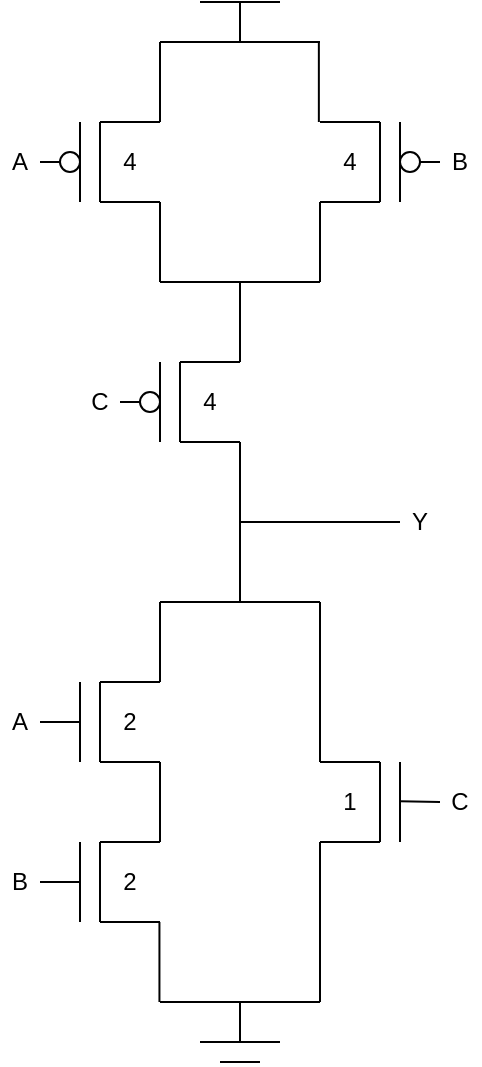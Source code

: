 <mxfile version="26.2.5">
  <diagram name="Page-1" id="3DtSC29LpzF9sRXxUmHe">
    <mxGraphModel dx="980" dy="526" grid="1" gridSize="10" guides="1" tooltips="1" connect="1" arrows="1" fold="1" page="1" pageScale="1" pageWidth="850" pageHeight="1100" math="0" shadow="0">
      <root>
        <mxCell id="0" />
        <mxCell id="1" parent="0" />
        <mxCell id="mSR1EGi9H52Qq8BrN1vQ-5" value="" style="group" vertex="1" connectable="0" parent="1">
          <mxGeometry x="280" y="400" width="40" height="40" as="geometry" />
        </mxCell>
        <mxCell id="mSR1EGi9H52Qq8BrN1vQ-1" value="" style="endArrow=none;html=1;rounded=0;" edge="1" parent="mSR1EGi9H52Qq8BrN1vQ-5">
          <mxGeometry width="50" height="50" relative="1" as="geometry">
            <mxPoint x="10" y="40" as="sourcePoint" />
            <mxPoint x="10" as="targetPoint" />
          </mxGeometry>
        </mxCell>
        <mxCell id="mSR1EGi9H52Qq8BrN1vQ-2" value="" style="endArrow=none;html=1;rounded=0;" edge="1" parent="mSR1EGi9H52Qq8BrN1vQ-5">
          <mxGeometry width="50" height="50" relative="1" as="geometry">
            <mxPoint y="40" as="sourcePoint" />
            <mxPoint as="targetPoint" />
          </mxGeometry>
        </mxCell>
        <mxCell id="mSR1EGi9H52Qq8BrN1vQ-3" value="" style="endArrow=none;html=1;rounded=0;" edge="1" parent="mSR1EGi9H52Qq8BrN1vQ-5">
          <mxGeometry width="50" height="50" relative="1" as="geometry">
            <mxPoint x="40" as="sourcePoint" />
            <mxPoint x="10" as="targetPoint" />
          </mxGeometry>
        </mxCell>
        <mxCell id="mSR1EGi9H52Qq8BrN1vQ-4" value="" style="endArrow=none;html=1;rounded=0;" edge="1" parent="mSR1EGi9H52Qq8BrN1vQ-5">
          <mxGeometry width="50" height="50" relative="1" as="geometry">
            <mxPoint x="40" y="40" as="sourcePoint" />
            <mxPoint x="10" y="40" as="targetPoint" />
          </mxGeometry>
        </mxCell>
        <mxCell id="mSR1EGi9H52Qq8BrN1vQ-74" value="2" style="text;html=1;align=center;verticalAlign=middle;whiteSpace=wrap;rounded=0;" vertex="1" parent="mSR1EGi9H52Qq8BrN1vQ-5">
          <mxGeometry x="10" y="10" width="30" height="20" as="geometry" />
        </mxCell>
        <mxCell id="mSR1EGi9H52Qq8BrN1vQ-6" value="" style="group" vertex="1" connectable="0" parent="1">
          <mxGeometry x="280" y="480" width="40" height="40" as="geometry" />
        </mxCell>
        <mxCell id="mSR1EGi9H52Qq8BrN1vQ-7" value="" style="endArrow=none;html=1;rounded=0;" edge="1" parent="mSR1EGi9H52Qq8BrN1vQ-6">
          <mxGeometry width="50" height="50" relative="1" as="geometry">
            <mxPoint x="10" y="40" as="sourcePoint" />
            <mxPoint x="10" as="targetPoint" />
          </mxGeometry>
        </mxCell>
        <mxCell id="mSR1EGi9H52Qq8BrN1vQ-8" value="" style="endArrow=none;html=1;rounded=0;" edge="1" parent="mSR1EGi9H52Qq8BrN1vQ-6">
          <mxGeometry width="50" height="50" relative="1" as="geometry">
            <mxPoint y="40" as="sourcePoint" />
            <mxPoint as="targetPoint" />
          </mxGeometry>
        </mxCell>
        <mxCell id="mSR1EGi9H52Qq8BrN1vQ-9" value="" style="endArrow=none;html=1;rounded=0;" edge="1" parent="mSR1EGi9H52Qq8BrN1vQ-6">
          <mxGeometry width="50" height="50" relative="1" as="geometry">
            <mxPoint x="40" as="sourcePoint" />
            <mxPoint x="10" as="targetPoint" />
          </mxGeometry>
        </mxCell>
        <mxCell id="mSR1EGi9H52Qq8BrN1vQ-10" value="" style="endArrow=none;html=1;rounded=0;" edge="1" parent="mSR1EGi9H52Qq8BrN1vQ-6">
          <mxGeometry width="50" height="50" relative="1" as="geometry">
            <mxPoint x="40" y="40" as="sourcePoint" />
            <mxPoint x="10" y="40" as="targetPoint" />
          </mxGeometry>
        </mxCell>
        <mxCell id="mSR1EGi9H52Qq8BrN1vQ-75" value="2" style="text;html=1;align=center;verticalAlign=middle;whiteSpace=wrap;rounded=0;" vertex="1" parent="mSR1EGi9H52Qq8BrN1vQ-6">
          <mxGeometry x="10" y="10" width="30" height="20" as="geometry" />
        </mxCell>
        <mxCell id="mSR1EGi9H52Qq8BrN1vQ-11" value="" style="group;rotation=-180;" vertex="1" connectable="0" parent="1">
          <mxGeometry x="400" y="440" width="40" height="40" as="geometry" />
        </mxCell>
        <mxCell id="mSR1EGi9H52Qq8BrN1vQ-12" value="" style="endArrow=none;html=1;rounded=0;" edge="1" parent="mSR1EGi9H52Qq8BrN1vQ-11">
          <mxGeometry width="50" height="50" relative="1" as="geometry">
            <mxPoint x="30" as="sourcePoint" />
            <mxPoint x="30" y="40" as="targetPoint" />
          </mxGeometry>
        </mxCell>
        <mxCell id="mSR1EGi9H52Qq8BrN1vQ-13" value="" style="endArrow=none;html=1;rounded=0;" edge="1" parent="mSR1EGi9H52Qq8BrN1vQ-11">
          <mxGeometry width="50" height="50" relative="1" as="geometry">
            <mxPoint x="40" as="sourcePoint" />
            <mxPoint x="40" y="40" as="targetPoint" />
          </mxGeometry>
        </mxCell>
        <mxCell id="mSR1EGi9H52Qq8BrN1vQ-14" value="" style="endArrow=none;html=1;rounded=0;" edge="1" parent="mSR1EGi9H52Qq8BrN1vQ-11">
          <mxGeometry width="50" height="50" relative="1" as="geometry">
            <mxPoint y="40" as="sourcePoint" />
            <mxPoint x="30" y="40" as="targetPoint" />
          </mxGeometry>
        </mxCell>
        <mxCell id="mSR1EGi9H52Qq8BrN1vQ-15" value="" style="endArrow=none;html=1;rounded=0;" edge="1" parent="mSR1EGi9H52Qq8BrN1vQ-11">
          <mxGeometry width="50" height="50" relative="1" as="geometry">
            <mxPoint as="sourcePoint" />
            <mxPoint x="30" as="targetPoint" />
          </mxGeometry>
        </mxCell>
        <mxCell id="mSR1EGi9H52Qq8BrN1vQ-76" value="1" style="text;html=1;align=center;verticalAlign=middle;whiteSpace=wrap;rounded=0;" vertex="1" parent="mSR1EGi9H52Qq8BrN1vQ-11">
          <mxGeometry y="10" width="30" height="20" as="geometry" />
        </mxCell>
        <mxCell id="mSR1EGi9H52Qq8BrN1vQ-24" value="" style="group" vertex="1" connectable="0" parent="1">
          <mxGeometry x="310" y="240" width="50" height="40" as="geometry" />
        </mxCell>
        <mxCell id="mSR1EGi9H52Qq8BrN1vQ-17" value="" style="endArrow=none;html=1;rounded=0;" edge="1" parent="mSR1EGi9H52Qq8BrN1vQ-24">
          <mxGeometry width="50" height="50" relative="1" as="geometry">
            <mxPoint x="20" y="40" as="sourcePoint" />
            <mxPoint x="20" as="targetPoint" />
          </mxGeometry>
        </mxCell>
        <mxCell id="mSR1EGi9H52Qq8BrN1vQ-18" value="" style="endArrow=none;html=1;rounded=0;" edge="1" parent="mSR1EGi9H52Qq8BrN1vQ-24">
          <mxGeometry width="50" height="50" relative="1" as="geometry">
            <mxPoint x="10" y="40" as="sourcePoint" />
            <mxPoint x="10" as="targetPoint" />
          </mxGeometry>
        </mxCell>
        <mxCell id="mSR1EGi9H52Qq8BrN1vQ-19" value="" style="endArrow=none;html=1;rounded=0;" edge="1" parent="mSR1EGi9H52Qq8BrN1vQ-24">
          <mxGeometry width="50" height="50" relative="1" as="geometry">
            <mxPoint x="50" as="sourcePoint" />
            <mxPoint x="20" as="targetPoint" />
          </mxGeometry>
        </mxCell>
        <mxCell id="mSR1EGi9H52Qq8BrN1vQ-20" value="" style="endArrow=none;html=1;rounded=0;" edge="1" parent="mSR1EGi9H52Qq8BrN1vQ-24">
          <mxGeometry width="50" height="50" relative="1" as="geometry">
            <mxPoint x="50" y="40" as="sourcePoint" />
            <mxPoint x="20" y="40" as="targetPoint" />
          </mxGeometry>
        </mxCell>
        <mxCell id="mSR1EGi9H52Qq8BrN1vQ-22" value="" style="ellipse;whiteSpace=wrap;html=1;aspect=fixed;" vertex="1" parent="mSR1EGi9H52Qq8BrN1vQ-24">
          <mxGeometry y="15" width="10" height="10" as="geometry" />
        </mxCell>
        <mxCell id="mSR1EGi9H52Qq8BrN1vQ-73" value="4" style="text;html=1;align=center;verticalAlign=middle;whiteSpace=wrap;rounded=0;" vertex="1" parent="mSR1EGi9H52Qq8BrN1vQ-24">
          <mxGeometry x="20" y="10" width="30" height="20" as="geometry" />
        </mxCell>
        <mxCell id="mSR1EGi9H52Qq8BrN1vQ-25" value="" style="group" vertex="1" connectable="0" parent="1">
          <mxGeometry x="270" y="120" width="50" height="40" as="geometry" />
        </mxCell>
        <mxCell id="mSR1EGi9H52Qq8BrN1vQ-26" value="" style="endArrow=none;html=1;rounded=0;" edge="1" parent="mSR1EGi9H52Qq8BrN1vQ-25">
          <mxGeometry width="50" height="50" relative="1" as="geometry">
            <mxPoint x="20" y="40" as="sourcePoint" />
            <mxPoint x="20" as="targetPoint" />
          </mxGeometry>
        </mxCell>
        <mxCell id="mSR1EGi9H52Qq8BrN1vQ-27" value="" style="endArrow=none;html=1;rounded=0;" edge="1" parent="mSR1EGi9H52Qq8BrN1vQ-25">
          <mxGeometry width="50" height="50" relative="1" as="geometry">
            <mxPoint x="10" y="40" as="sourcePoint" />
            <mxPoint x="10" as="targetPoint" />
          </mxGeometry>
        </mxCell>
        <mxCell id="mSR1EGi9H52Qq8BrN1vQ-28" value="" style="endArrow=none;html=1;rounded=0;" edge="1" parent="mSR1EGi9H52Qq8BrN1vQ-25">
          <mxGeometry width="50" height="50" relative="1" as="geometry">
            <mxPoint x="50" as="sourcePoint" />
            <mxPoint x="20" as="targetPoint" />
          </mxGeometry>
        </mxCell>
        <mxCell id="mSR1EGi9H52Qq8BrN1vQ-29" value="" style="endArrow=none;html=1;rounded=0;" edge="1" parent="mSR1EGi9H52Qq8BrN1vQ-25">
          <mxGeometry width="50" height="50" relative="1" as="geometry">
            <mxPoint x="50" y="40" as="sourcePoint" />
            <mxPoint x="20" y="40" as="targetPoint" />
          </mxGeometry>
        </mxCell>
        <mxCell id="mSR1EGi9H52Qq8BrN1vQ-30" value="" style="ellipse;whiteSpace=wrap;html=1;aspect=fixed;" vertex="1" parent="mSR1EGi9H52Qq8BrN1vQ-25">
          <mxGeometry y="15" width="10" height="10" as="geometry" />
        </mxCell>
        <mxCell id="mSR1EGi9H52Qq8BrN1vQ-71" value="4" style="text;html=1;align=center;verticalAlign=middle;whiteSpace=wrap;rounded=0;" vertex="1" parent="mSR1EGi9H52Qq8BrN1vQ-25">
          <mxGeometry x="20" y="10" width="30" height="20" as="geometry" />
        </mxCell>
        <mxCell id="mSR1EGi9H52Qq8BrN1vQ-31" value="" style="group;rotation=-180;" vertex="1" connectable="0" parent="1">
          <mxGeometry x="400" y="120" width="50" height="40" as="geometry" />
        </mxCell>
        <mxCell id="mSR1EGi9H52Qq8BrN1vQ-32" value="" style="endArrow=none;html=1;rounded=0;" edge="1" parent="mSR1EGi9H52Qq8BrN1vQ-31">
          <mxGeometry width="50" height="50" relative="1" as="geometry">
            <mxPoint x="30" as="sourcePoint" />
            <mxPoint x="30" y="40" as="targetPoint" />
          </mxGeometry>
        </mxCell>
        <mxCell id="mSR1EGi9H52Qq8BrN1vQ-33" value="" style="endArrow=none;html=1;rounded=0;" edge="1" parent="mSR1EGi9H52Qq8BrN1vQ-31">
          <mxGeometry width="50" height="50" relative="1" as="geometry">
            <mxPoint x="40" as="sourcePoint" />
            <mxPoint x="40" y="40" as="targetPoint" />
          </mxGeometry>
        </mxCell>
        <mxCell id="mSR1EGi9H52Qq8BrN1vQ-34" value="" style="endArrow=none;html=1;rounded=0;" edge="1" parent="mSR1EGi9H52Qq8BrN1vQ-31">
          <mxGeometry width="50" height="50" relative="1" as="geometry">
            <mxPoint y="40" as="sourcePoint" />
            <mxPoint x="30" y="40" as="targetPoint" />
          </mxGeometry>
        </mxCell>
        <mxCell id="mSR1EGi9H52Qq8BrN1vQ-35" value="" style="endArrow=none;html=1;rounded=0;" edge="1" parent="mSR1EGi9H52Qq8BrN1vQ-31">
          <mxGeometry width="50" height="50" relative="1" as="geometry">
            <mxPoint as="sourcePoint" />
            <mxPoint x="30" as="targetPoint" />
          </mxGeometry>
        </mxCell>
        <mxCell id="mSR1EGi9H52Qq8BrN1vQ-36" value="" style="ellipse;whiteSpace=wrap;html=1;aspect=fixed;rotation=-180;" vertex="1" parent="mSR1EGi9H52Qq8BrN1vQ-31">
          <mxGeometry x="40" y="15" width="10" height="10" as="geometry" />
        </mxCell>
        <mxCell id="mSR1EGi9H52Qq8BrN1vQ-72" value="4" style="text;html=1;align=center;verticalAlign=middle;whiteSpace=wrap;rounded=0;" vertex="1" parent="mSR1EGi9H52Qq8BrN1vQ-31">
          <mxGeometry y="10" width="30" height="20" as="geometry" />
        </mxCell>
        <mxCell id="mSR1EGi9H52Qq8BrN1vQ-37" value="" style="endArrow=none;html=1;rounded=0;" edge="1" parent="1">
          <mxGeometry width="50" height="50" relative="1" as="geometry">
            <mxPoint x="320" y="200" as="sourcePoint" />
            <mxPoint x="400" y="200" as="targetPoint" />
          </mxGeometry>
        </mxCell>
        <mxCell id="mSR1EGi9H52Qq8BrN1vQ-38" value="" style="endArrow=none;html=1;rounded=0;" edge="1" parent="1">
          <mxGeometry width="50" height="50" relative="1" as="geometry">
            <mxPoint x="320" y="200" as="sourcePoint" />
            <mxPoint x="320" y="160" as="targetPoint" />
          </mxGeometry>
        </mxCell>
        <mxCell id="mSR1EGi9H52Qq8BrN1vQ-39" value="" style="endArrow=none;html=1;rounded=0;" edge="1" parent="1">
          <mxGeometry width="50" height="50" relative="1" as="geometry">
            <mxPoint x="400" y="200" as="sourcePoint" />
            <mxPoint x="400" y="160" as="targetPoint" />
          </mxGeometry>
        </mxCell>
        <mxCell id="mSR1EGi9H52Qq8BrN1vQ-40" value="" style="endArrow=none;html=1;rounded=0;" edge="1" parent="1">
          <mxGeometry width="50" height="50" relative="1" as="geometry">
            <mxPoint x="360" y="240" as="sourcePoint" />
            <mxPoint x="360" y="200" as="targetPoint" />
          </mxGeometry>
        </mxCell>
        <mxCell id="mSR1EGi9H52Qq8BrN1vQ-41" value="" style="endArrow=none;html=1;rounded=0;" edge="1" parent="1">
          <mxGeometry width="50" height="50" relative="1" as="geometry">
            <mxPoint x="360" y="360" as="sourcePoint" />
            <mxPoint x="360" y="280" as="targetPoint" />
          </mxGeometry>
        </mxCell>
        <mxCell id="mSR1EGi9H52Qq8BrN1vQ-42" value="" style="endArrow=none;html=1;rounded=0;" edge="1" parent="1">
          <mxGeometry width="50" height="50" relative="1" as="geometry">
            <mxPoint x="400" y="360" as="sourcePoint" />
            <mxPoint x="320" y="360" as="targetPoint" />
          </mxGeometry>
        </mxCell>
        <mxCell id="mSR1EGi9H52Qq8BrN1vQ-43" value="" style="endArrow=none;html=1;rounded=0;" edge="1" parent="1">
          <mxGeometry width="50" height="50" relative="1" as="geometry">
            <mxPoint x="320" y="400" as="sourcePoint" />
            <mxPoint x="320" y="360" as="targetPoint" />
          </mxGeometry>
        </mxCell>
        <mxCell id="mSR1EGi9H52Qq8BrN1vQ-44" value="" style="endArrow=none;html=1;rounded=0;" edge="1" parent="1">
          <mxGeometry width="50" height="50" relative="1" as="geometry">
            <mxPoint x="400" y="440" as="sourcePoint" />
            <mxPoint x="400" y="360" as="targetPoint" />
          </mxGeometry>
        </mxCell>
        <mxCell id="mSR1EGi9H52Qq8BrN1vQ-45" value="" style="endArrow=none;html=1;rounded=0;" edge="1" parent="1">
          <mxGeometry width="50" height="50" relative="1" as="geometry">
            <mxPoint x="320" y="480" as="sourcePoint" />
            <mxPoint x="320" y="440" as="targetPoint" />
          </mxGeometry>
        </mxCell>
        <mxCell id="mSR1EGi9H52Qq8BrN1vQ-46" value="" style="endArrow=none;html=1;rounded=0;" edge="1" parent="1">
          <mxGeometry width="50" height="50" relative="1" as="geometry">
            <mxPoint x="400" y="560" as="sourcePoint" />
            <mxPoint x="400" y="480" as="targetPoint" />
          </mxGeometry>
        </mxCell>
        <mxCell id="mSR1EGi9H52Qq8BrN1vQ-47" value="" style="endArrow=none;html=1;rounded=0;" edge="1" parent="1">
          <mxGeometry width="50" height="50" relative="1" as="geometry">
            <mxPoint x="319.72" y="560" as="sourcePoint" />
            <mxPoint x="319.72" y="520" as="targetPoint" />
          </mxGeometry>
        </mxCell>
        <mxCell id="mSR1EGi9H52Qq8BrN1vQ-48" value="" style="endArrow=none;html=1;rounded=0;" edge="1" parent="1">
          <mxGeometry width="50" height="50" relative="1" as="geometry">
            <mxPoint x="400" y="560" as="sourcePoint" />
            <mxPoint x="320" y="560" as="targetPoint" />
          </mxGeometry>
        </mxCell>
        <mxCell id="mSR1EGi9H52Qq8BrN1vQ-49" value="" style="endArrow=none;html=1;rounded=0;" edge="1" parent="1">
          <mxGeometry width="50" height="50" relative="1" as="geometry">
            <mxPoint x="440" y="320" as="sourcePoint" />
            <mxPoint x="360" y="320" as="targetPoint" />
          </mxGeometry>
        </mxCell>
        <mxCell id="mSR1EGi9H52Qq8BrN1vQ-50" value="" style="endArrow=none;html=1;rounded=0;" edge="1" parent="1">
          <mxGeometry width="50" height="50" relative="1" as="geometry">
            <mxPoint x="460" y="460" as="sourcePoint" />
            <mxPoint x="440" y="459.58" as="targetPoint" />
          </mxGeometry>
        </mxCell>
        <mxCell id="mSR1EGi9H52Qq8BrN1vQ-51" value="" style="endArrow=none;html=1;rounded=0;" edge="1" parent="1">
          <mxGeometry width="50" height="50" relative="1" as="geometry">
            <mxPoint x="260" y="500" as="sourcePoint" />
            <mxPoint x="280" y="500.0" as="targetPoint" />
          </mxGeometry>
        </mxCell>
        <mxCell id="mSR1EGi9H52Qq8BrN1vQ-53" value="" style="endArrow=none;html=1;rounded=0;" edge="1" parent="1">
          <mxGeometry width="50" height="50" relative="1" as="geometry">
            <mxPoint x="260" y="420" as="sourcePoint" />
            <mxPoint x="280" y="420" as="targetPoint" />
          </mxGeometry>
        </mxCell>
        <mxCell id="mSR1EGi9H52Qq8BrN1vQ-54" value="" style="endArrow=none;html=1;rounded=0;entryX=0;entryY=0.5;entryDx=0;entryDy=0;" edge="1" parent="1">
          <mxGeometry width="50" height="50" relative="1" as="geometry">
            <mxPoint x="260" y="140" as="sourcePoint" />
            <mxPoint x="270.0" y="140.0" as="targetPoint" />
          </mxGeometry>
        </mxCell>
        <mxCell id="mSR1EGi9H52Qq8BrN1vQ-55" value="" style="endArrow=none;html=1;rounded=0;entryX=0;entryY=0.5;entryDx=0;entryDy=0;" edge="1" parent="1" target="mSR1EGi9H52Qq8BrN1vQ-22">
          <mxGeometry width="50" height="50" relative="1" as="geometry">
            <mxPoint x="300" y="260" as="sourcePoint" />
            <mxPoint x="461.0" y="141.0" as="targetPoint" />
          </mxGeometry>
        </mxCell>
        <mxCell id="mSR1EGi9H52Qq8BrN1vQ-56" value="" style="endArrow=none;html=1;rounded=0;entryX=0;entryY=0.5;entryDx=0;entryDy=0;" edge="1" parent="1" target="mSR1EGi9H52Qq8BrN1vQ-36">
          <mxGeometry width="50" height="50" relative="1" as="geometry">
            <mxPoint x="460" y="140" as="sourcePoint" />
            <mxPoint x="320" y="270" as="targetPoint" />
          </mxGeometry>
        </mxCell>
        <mxCell id="mSR1EGi9H52Qq8BrN1vQ-57" value="" style="endArrow=none;html=1;rounded=0;" edge="1" parent="1">
          <mxGeometry width="50" height="50" relative="1" as="geometry">
            <mxPoint x="320" y="120" as="sourcePoint" />
            <mxPoint x="320" y="80" as="targetPoint" />
          </mxGeometry>
        </mxCell>
        <mxCell id="mSR1EGi9H52Qq8BrN1vQ-58" value="" style="endArrow=none;html=1;rounded=0;" edge="1" parent="1">
          <mxGeometry width="50" height="50" relative="1" as="geometry">
            <mxPoint x="399.43" y="120" as="sourcePoint" />
            <mxPoint x="399.43" y="80" as="targetPoint" />
          </mxGeometry>
        </mxCell>
        <mxCell id="mSR1EGi9H52Qq8BrN1vQ-59" value="" style="endArrow=none;html=1;rounded=0;" edge="1" parent="1">
          <mxGeometry width="50" height="50" relative="1" as="geometry">
            <mxPoint x="320" y="80" as="sourcePoint" />
            <mxPoint x="400" y="80" as="targetPoint" />
          </mxGeometry>
        </mxCell>
        <mxCell id="mSR1EGi9H52Qq8BrN1vQ-60" value="" style="endArrow=none;html=1;rounded=0;" edge="1" parent="1">
          <mxGeometry width="50" height="50" relative="1" as="geometry">
            <mxPoint x="360" y="580" as="sourcePoint" />
            <mxPoint x="360" y="560" as="targetPoint" />
          </mxGeometry>
        </mxCell>
        <mxCell id="mSR1EGi9H52Qq8BrN1vQ-61" value="" style="endArrow=none;html=1;rounded=0;" edge="1" parent="1">
          <mxGeometry width="50" height="50" relative="1" as="geometry">
            <mxPoint x="380" y="580" as="sourcePoint" />
            <mxPoint x="340" y="580" as="targetPoint" />
          </mxGeometry>
        </mxCell>
        <mxCell id="mSR1EGi9H52Qq8BrN1vQ-62" value="" style="endArrow=none;html=1;rounded=0;" edge="1" parent="1">
          <mxGeometry width="50" height="50" relative="1" as="geometry">
            <mxPoint x="370" y="590" as="sourcePoint" />
            <mxPoint x="350" y="590" as="targetPoint" />
          </mxGeometry>
        </mxCell>
        <mxCell id="mSR1EGi9H52Qq8BrN1vQ-63" value="" style="endArrow=none;html=1;rounded=0;" edge="1" parent="1">
          <mxGeometry width="50" height="50" relative="1" as="geometry">
            <mxPoint x="360" y="80" as="sourcePoint" />
            <mxPoint x="360" y="60" as="targetPoint" />
          </mxGeometry>
        </mxCell>
        <mxCell id="mSR1EGi9H52Qq8BrN1vQ-64" value="" style="endArrow=none;html=1;rounded=0;" edge="1" parent="1">
          <mxGeometry width="50" height="50" relative="1" as="geometry">
            <mxPoint x="380" y="60" as="sourcePoint" />
            <mxPoint x="340" y="60" as="targetPoint" />
          </mxGeometry>
        </mxCell>
        <mxCell id="mSR1EGi9H52Qq8BrN1vQ-65" value="A" style="text;html=1;align=center;verticalAlign=middle;whiteSpace=wrap;rounded=0;" vertex="1" parent="1">
          <mxGeometry x="240" y="130" width="20" height="20" as="geometry" />
        </mxCell>
        <mxCell id="mSR1EGi9H52Qq8BrN1vQ-66" value="C" style="text;html=1;align=center;verticalAlign=middle;whiteSpace=wrap;rounded=0;" vertex="1" parent="1">
          <mxGeometry x="280" y="250" width="20" height="20" as="geometry" />
        </mxCell>
        <mxCell id="mSR1EGi9H52Qq8BrN1vQ-67" value="B" style="text;html=1;align=center;verticalAlign=middle;whiteSpace=wrap;rounded=0;" vertex="1" parent="1">
          <mxGeometry x="460" y="130" width="20" height="20" as="geometry" />
        </mxCell>
        <mxCell id="mSR1EGi9H52Qq8BrN1vQ-68" value="A" style="text;html=1;align=center;verticalAlign=middle;whiteSpace=wrap;rounded=0;" vertex="1" parent="1">
          <mxGeometry x="240" y="410" width="20" height="20" as="geometry" />
        </mxCell>
        <mxCell id="mSR1EGi9H52Qq8BrN1vQ-69" value="B" style="text;html=1;align=center;verticalAlign=middle;whiteSpace=wrap;rounded=0;" vertex="1" parent="1">
          <mxGeometry x="240" y="490" width="20" height="20" as="geometry" />
        </mxCell>
        <mxCell id="mSR1EGi9H52Qq8BrN1vQ-70" value="C" style="text;html=1;align=center;verticalAlign=middle;whiteSpace=wrap;rounded=0;" vertex="1" parent="1">
          <mxGeometry x="460" y="450" width="20" height="20" as="geometry" />
        </mxCell>
        <mxCell id="mSR1EGi9H52Qq8BrN1vQ-77" value="Y" style="text;html=1;align=center;verticalAlign=middle;whiteSpace=wrap;rounded=0;" vertex="1" parent="1">
          <mxGeometry x="440" y="310" width="20" height="20" as="geometry" />
        </mxCell>
      </root>
    </mxGraphModel>
  </diagram>
</mxfile>
